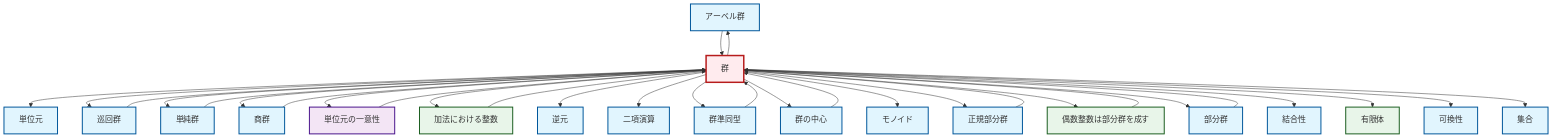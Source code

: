 graph TD
    classDef definition fill:#e1f5fe,stroke:#01579b,stroke-width:2px
    classDef theorem fill:#f3e5f5,stroke:#4a148c,stroke-width:2px
    classDef axiom fill:#fff3e0,stroke:#e65100,stroke-width:2px
    classDef example fill:#e8f5e9,stroke:#1b5e20,stroke-width:2px
    classDef current fill:#ffebee,stroke:#b71c1c,stroke-width:3px
    ex-finite-field["有限体"]:::example
    def-abelian-group["アーベル群"]:::definition
    def-group["群"]:::definition
    def-identity-element["単位元"]:::definition
    def-binary-operation["二項演算"]:::definition
    def-inverse-element["逆元"]:::definition
    ex-integers-addition["加法における整数"]:::example
    thm-unique-identity["単位元の一意性"]:::theorem
    def-subgroup["部分群"]:::definition
    def-homomorphism["群準同型"]:::definition
    def-set["集合"]:::definition
    def-associativity["結合性"]:::definition
    def-normal-subgroup["正規部分群"]:::definition
    ex-even-integers-subgroup["偶数整数は部分群を成す"]:::example
    def-simple-group["単純群"]:::definition
    def-center-of-group["群の中心"]:::definition
    def-cyclic-group["巡回群"]:::definition
    def-quotient-group["商群"]:::definition
    def-monoid["モノイド"]:::definition
    def-commutativity["可換性"]:::definition
    def-group --> def-identity-element
    def-group --> def-cyclic-group
    def-center-of-group --> def-group
    def-group --> def-simple-group
    thm-unique-identity --> def-group
    def-group --> def-quotient-group
    def-group --> thm-unique-identity
    def-group --> ex-integers-addition
    def-group --> def-inverse-element
    def-simple-group --> def-group
    def-group --> def-binary-operation
    ex-even-integers-subgroup --> def-group
    def-cyclic-group --> def-group
    def-quotient-group --> def-group
    def-group --> def-homomorphism
    def-group --> def-center-of-group
    def-group --> def-monoid
    def-homomorphism --> def-group
    def-abelian-group --> def-group
    def-group --> def-normal-subgroup
    def-group --> ex-even-integers-subgroup
    def-group --> def-subgroup
    def-group --> def-associativity
    def-normal-subgroup --> def-group
    def-group --> ex-finite-field
    def-group --> def-commutativity
    def-subgroup --> def-group
    def-group --> def-abelian-group
    ex-integers-addition --> def-group
    def-group --> def-set
    class def-group current